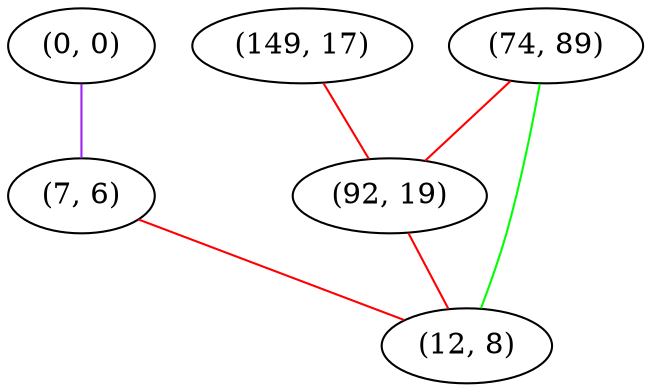 graph "" {
"(0, 0)";
"(7, 6)";
"(74, 89)";
"(149, 17)";
"(92, 19)";
"(12, 8)";
"(0, 0)" -- "(7, 6)"  [color=purple, key=0, weight=4];
"(7, 6)" -- "(12, 8)"  [color=red, key=0, weight=1];
"(74, 89)" -- "(92, 19)"  [color=red, key=0, weight=1];
"(74, 89)" -- "(12, 8)"  [color=green, key=0, weight=2];
"(149, 17)" -- "(92, 19)"  [color=red, key=0, weight=1];
"(92, 19)" -- "(12, 8)"  [color=red, key=0, weight=1];
}
